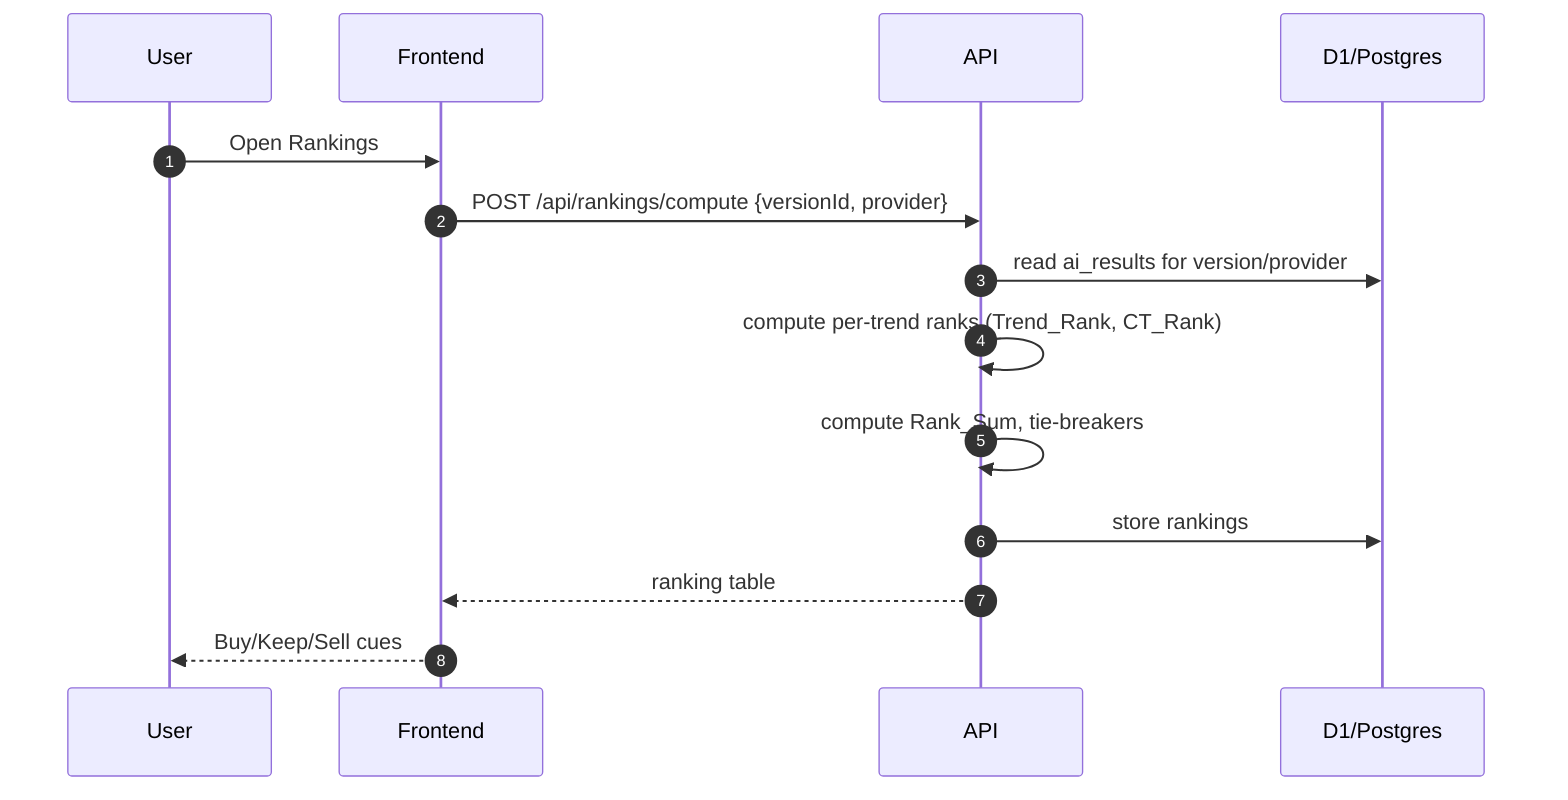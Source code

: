 sequenceDiagram
  autonumber
  participant U as User
  participant FE as Frontend
  participant API as API
  participant DB as D1/Postgres

  U->>FE: Open Rankings
  FE->>API: POST /api/rankings/compute {versionId, provider}
  API->>DB: read ai_results for version/provider
  API->>API: compute per-trend ranks (Trend_Rank, CT_Rank)
  API->>API: compute Rank_Sum, tie-breakers
  API->>DB: store rankings
  API-->>FE: ranking table
  FE-->>U: Buy/Keep/Sell cues
